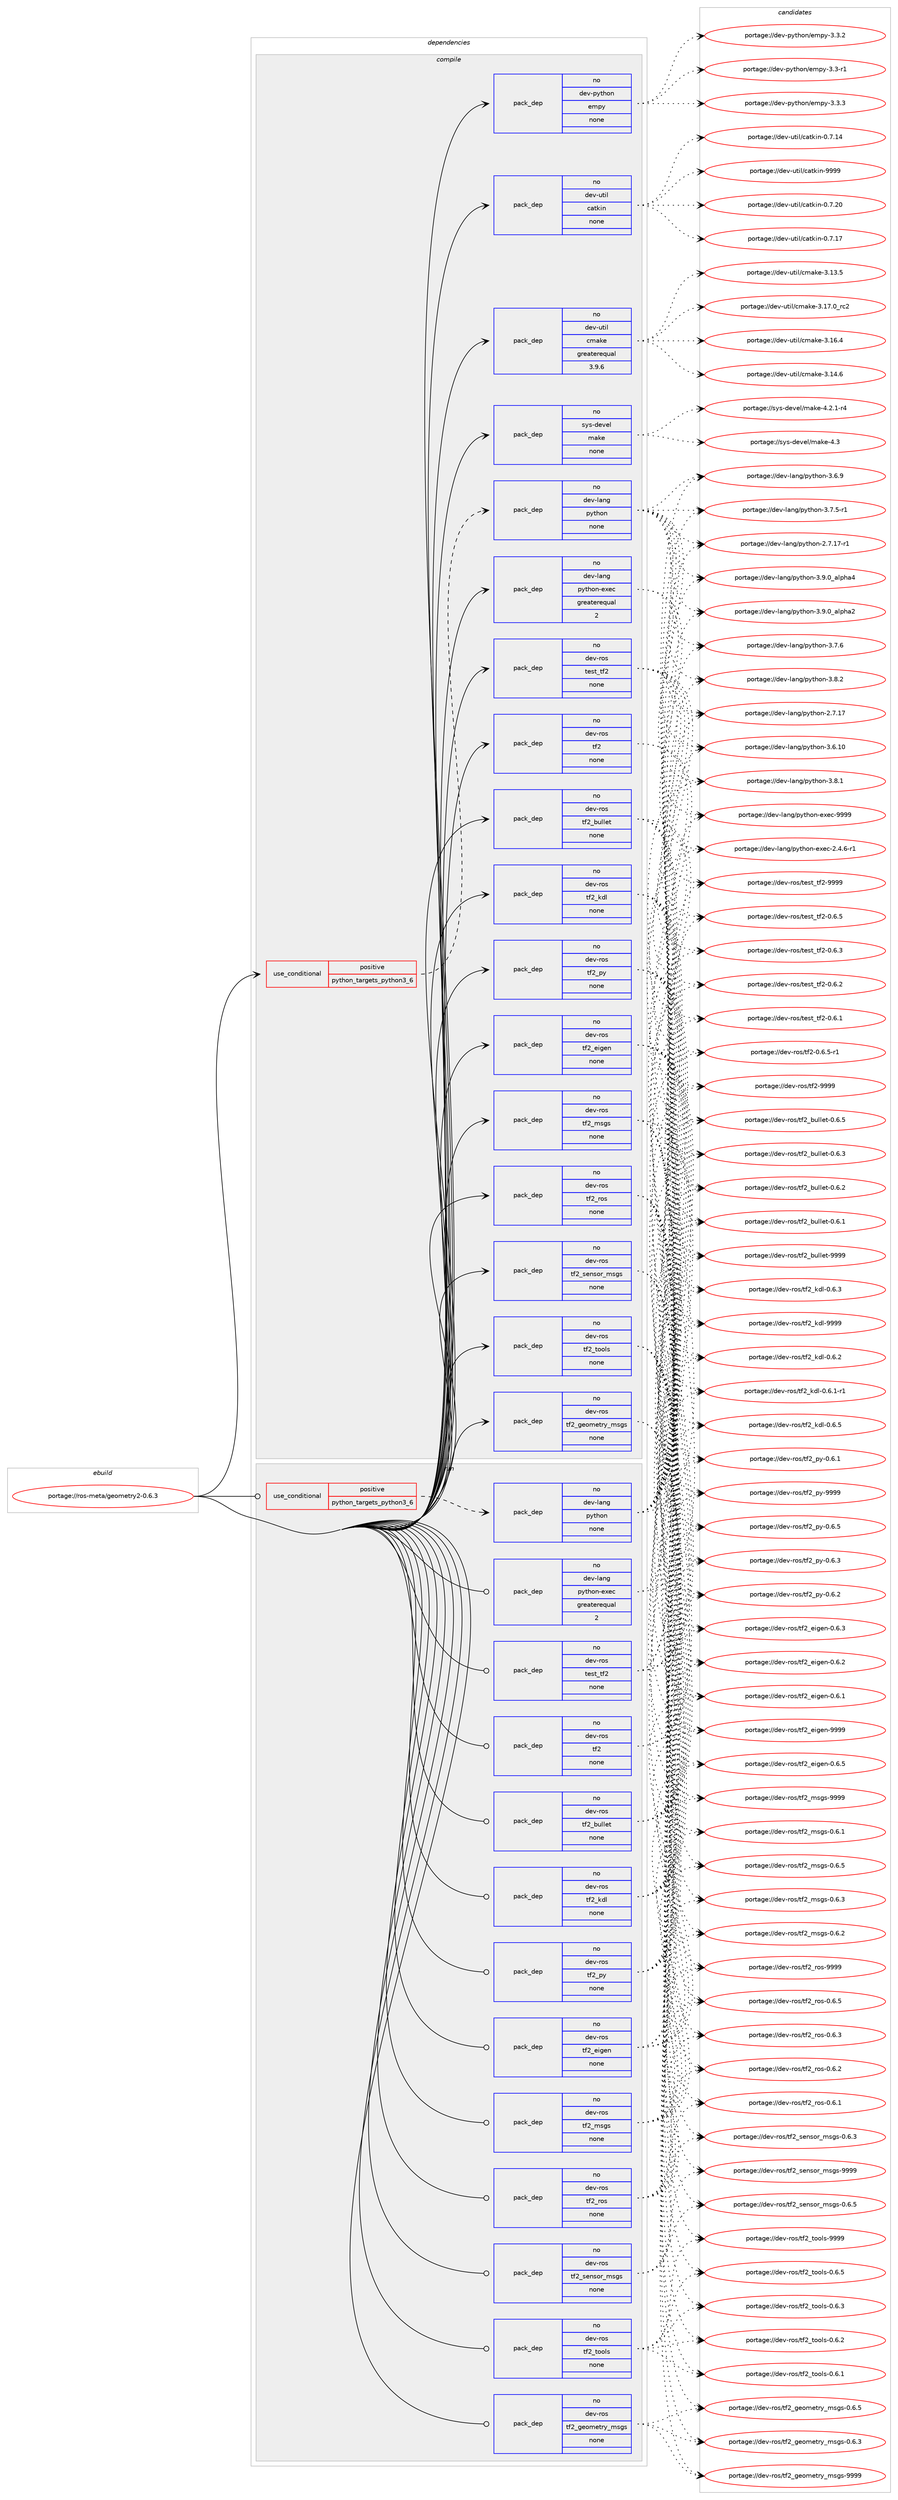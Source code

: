 digraph prolog {

# *************
# Graph options
# *************

newrank=true;
concentrate=true;
compound=true;
graph [rankdir=LR,fontname=Helvetica,fontsize=10,ranksep=1.5];#, ranksep=2.5, nodesep=0.2];
edge  [arrowhead=vee];
node  [fontname=Helvetica,fontsize=10];

# **********
# The ebuild
# **********

subgraph cluster_leftcol {
color=gray;
rank=same;
label=<<i>ebuild</i>>;
id [label="portage://ros-meta/geometry2-0.6.3", color=red, width=4, href="../ros-meta/geometry2-0.6.3.svg"];
}

# ****************
# The dependencies
# ****************

subgraph cluster_midcol {
color=gray;
label=<<i>dependencies</i>>;
subgraph cluster_compile {
fillcolor="#eeeeee";
style=filled;
label=<<i>compile</i>>;
subgraph cond12058 {
dependency61811 [label=<<TABLE BORDER="0" CELLBORDER="1" CELLSPACING="0" CELLPADDING="4"><TR><TD ROWSPAN="3" CELLPADDING="10">use_conditional</TD></TR><TR><TD>positive</TD></TR><TR><TD>python_targets_python3_6</TD></TR></TABLE>>, shape=none, color=red];
subgraph pack48495 {
dependency61812 [label=<<TABLE BORDER="0" CELLBORDER="1" CELLSPACING="0" CELLPADDING="4" WIDTH="220"><TR><TD ROWSPAN="6" CELLPADDING="30">pack_dep</TD></TR><TR><TD WIDTH="110">no</TD></TR><TR><TD>dev-lang</TD></TR><TR><TD>python</TD></TR><TR><TD>none</TD></TR><TR><TD></TD></TR></TABLE>>, shape=none, color=blue];
}
dependency61811:e -> dependency61812:w [weight=20,style="dashed",arrowhead="vee"];
}
id:e -> dependency61811:w [weight=20,style="solid",arrowhead="vee"];
subgraph pack48496 {
dependency61813 [label=<<TABLE BORDER="0" CELLBORDER="1" CELLSPACING="0" CELLPADDING="4" WIDTH="220"><TR><TD ROWSPAN="6" CELLPADDING="30">pack_dep</TD></TR><TR><TD WIDTH="110">no</TD></TR><TR><TD>dev-lang</TD></TR><TR><TD>python-exec</TD></TR><TR><TD>greaterequal</TD></TR><TR><TD>2</TD></TR></TABLE>>, shape=none, color=blue];
}
id:e -> dependency61813:w [weight=20,style="solid",arrowhead="vee"];
subgraph pack48497 {
dependency61814 [label=<<TABLE BORDER="0" CELLBORDER="1" CELLSPACING="0" CELLPADDING="4" WIDTH="220"><TR><TD ROWSPAN="6" CELLPADDING="30">pack_dep</TD></TR><TR><TD WIDTH="110">no</TD></TR><TR><TD>dev-python</TD></TR><TR><TD>empy</TD></TR><TR><TD>none</TD></TR><TR><TD></TD></TR></TABLE>>, shape=none, color=blue];
}
id:e -> dependency61814:w [weight=20,style="solid",arrowhead="vee"];
subgraph pack48498 {
dependency61815 [label=<<TABLE BORDER="0" CELLBORDER="1" CELLSPACING="0" CELLPADDING="4" WIDTH="220"><TR><TD ROWSPAN="6" CELLPADDING="30">pack_dep</TD></TR><TR><TD WIDTH="110">no</TD></TR><TR><TD>dev-ros</TD></TR><TR><TD>test_tf2</TD></TR><TR><TD>none</TD></TR><TR><TD></TD></TR></TABLE>>, shape=none, color=blue];
}
id:e -> dependency61815:w [weight=20,style="solid",arrowhead="vee"];
subgraph pack48499 {
dependency61816 [label=<<TABLE BORDER="0" CELLBORDER="1" CELLSPACING="0" CELLPADDING="4" WIDTH="220"><TR><TD ROWSPAN="6" CELLPADDING="30">pack_dep</TD></TR><TR><TD WIDTH="110">no</TD></TR><TR><TD>dev-ros</TD></TR><TR><TD>tf2</TD></TR><TR><TD>none</TD></TR><TR><TD></TD></TR></TABLE>>, shape=none, color=blue];
}
id:e -> dependency61816:w [weight=20,style="solid",arrowhead="vee"];
subgraph pack48500 {
dependency61817 [label=<<TABLE BORDER="0" CELLBORDER="1" CELLSPACING="0" CELLPADDING="4" WIDTH="220"><TR><TD ROWSPAN="6" CELLPADDING="30">pack_dep</TD></TR><TR><TD WIDTH="110">no</TD></TR><TR><TD>dev-ros</TD></TR><TR><TD>tf2_bullet</TD></TR><TR><TD>none</TD></TR><TR><TD></TD></TR></TABLE>>, shape=none, color=blue];
}
id:e -> dependency61817:w [weight=20,style="solid",arrowhead="vee"];
subgraph pack48501 {
dependency61818 [label=<<TABLE BORDER="0" CELLBORDER="1" CELLSPACING="0" CELLPADDING="4" WIDTH="220"><TR><TD ROWSPAN="6" CELLPADDING="30">pack_dep</TD></TR><TR><TD WIDTH="110">no</TD></TR><TR><TD>dev-ros</TD></TR><TR><TD>tf2_eigen</TD></TR><TR><TD>none</TD></TR><TR><TD></TD></TR></TABLE>>, shape=none, color=blue];
}
id:e -> dependency61818:w [weight=20,style="solid",arrowhead="vee"];
subgraph pack48502 {
dependency61819 [label=<<TABLE BORDER="0" CELLBORDER="1" CELLSPACING="0" CELLPADDING="4" WIDTH="220"><TR><TD ROWSPAN="6" CELLPADDING="30">pack_dep</TD></TR><TR><TD WIDTH="110">no</TD></TR><TR><TD>dev-ros</TD></TR><TR><TD>tf2_geometry_msgs</TD></TR><TR><TD>none</TD></TR><TR><TD></TD></TR></TABLE>>, shape=none, color=blue];
}
id:e -> dependency61819:w [weight=20,style="solid",arrowhead="vee"];
subgraph pack48503 {
dependency61820 [label=<<TABLE BORDER="0" CELLBORDER="1" CELLSPACING="0" CELLPADDING="4" WIDTH="220"><TR><TD ROWSPAN="6" CELLPADDING="30">pack_dep</TD></TR><TR><TD WIDTH="110">no</TD></TR><TR><TD>dev-ros</TD></TR><TR><TD>tf2_kdl</TD></TR><TR><TD>none</TD></TR><TR><TD></TD></TR></TABLE>>, shape=none, color=blue];
}
id:e -> dependency61820:w [weight=20,style="solid",arrowhead="vee"];
subgraph pack48504 {
dependency61821 [label=<<TABLE BORDER="0" CELLBORDER="1" CELLSPACING="0" CELLPADDING="4" WIDTH="220"><TR><TD ROWSPAN="6" CELLPADDING="30">pack_dep</TD></TR><TR><TD WIDTH="110">no</TD></TR><TR><TD>dev-ros</TD></TR><TR><TD>tf2_msgs</TD></TR><TR><TD>none</TD></TR><TR><TD></TD></TR></TABLE>>, shape=none, color=blue];
}
id:e -> dependency61821:w [weight=20,style="solid",arrowhead="vee"];
subgraph pack48505 {
dependency61822 [label=<<TABLE BORDER="0" CELLBORDER="1" CELLSPACING="0" CELLPADDING="4" WIDTH="220"><TR><TD ROWSPAN="6" CELLPADDING="30">pack_dep</TD></TR><TR><TD WIDTH="110">no</TD></TR><TR><TD>dev-ros</TD></TR><TR><TD>tf2_py</TD></TR><TR><TD>none</TD></TR><TR><TD></TD></TR></TABLE>>, shape=none, color=blue];
}
id:e -> dependency61822:w [weight=20,style="solid",arrowhead="vee"];
subgraph pack48506 {
dependency61823 [label=<<TABLE BORDER="0" CELLBORDER="1" CELLSPACING="0" CELLPADDING="4" WIDTH="220"><TR><TD ROWSPAN="6" CELLPADDING="30">pack_dep</TD></TR><TR><TD WIDTH="110">no</TD></TR><TR><TD>dev-ros</TD></TR><TR><TD>tf2_ros</TD></TR><TR><TD>none</TD></TR><TR><TD></TD></TR></TABLE>>, shape=none, color=blue];
}
id:e -> dependency61823:w [weight=20,style="solid",arrowhead="vee"];
subgraph pack48507 {
dependency61824 [label=<<TABLE BORDER="0" CELLBORDER="1" CELLSPACING="0" CELLPADDING="4" WIDTH="220"><TR><TD ROWSPAN="6" CELLPADDING="30">pack_dep</TD></TR><TR><TD WIDTH="110">no</TD></TR><TR><TD>dev-ros</TD></TR><TR><TD>tf2_sensor_msgs</TD></TR><TR><TD>none</TD></TR><TR><TD></TD></TR></TABLE>>, shape=none, color=blue];
}
id:e -> dependency61824:w [weight=20,style="solid",arrowhead="vee"];
subgraph pack48508 {
dependency61825 [label=<<TABLE BORDER="0" CELLBORDER="1" CELLSPACING="0" CELLPADDING="4" WIDTH="220"><TR><TD ROWSPAN="6" CELLPADDING="30">pack_dep</TD></TR><TR><TD WIDTH="110">no</TD></TR><TR><TD>dev-ros</TD></TR><TR><TD>tf2_tools</TD></TR><TR><TD>none</TD></TR><TR><TD></TD></TR></TABLE>>, shape=none, color=blue];
}
id:e -> dependency61825:w [weight=20,style="solid",arrowhead="vee"];
subgraph pack48509 {
dependency61826 [label=<<TABLE BORDER="0" CELLBORDER="1" CELLSPACING="0" CELLPADDING="4" WIDTH="220"><TR><TD ROWSPAN="6" CELLPADDING="30">pack_dep</TD></TR><TR><TD WIDTH="110">no</TD></TR><TR><TD>dev-util</TD></TR><TR><TD>catkin</TD></TR><TR><TD>none</TD></TR><TR><TD></TD></TR></TABLE>>, shape=none, color=blue];
}
id:e -> dependency61826:w [weight=20,style="solid",arrowhead="vee"];
subgraph pack48510 {
dependency61827 [label=<<TABLE BORDER="0" CELLBORDER="1" CELLSPACING="0" CELLPADDING="4" WIDTH="220"><TR><TD ROWSPAN="6" CELLPADDING="30">pack_dep</TD></TR><TR><TD WIDTH="110">no</TD></TR><TR><TD>dev-util</TD></TR><TR><TD>cmake</TD></TR><TR><TD>greaterequal</TD></TR><TR><TD>3.9.6</TD></TR></TABLE>>, shape=none, color=blue];
}
id:e -> dependency61827:w [weight=20,style="solid",arrowhead="vee"];
subgraph pack48511 {
dependency61828 [label=<<TABLE BORDER="0" CELLBORDER="1" CELLSPACING="0" CELLPADDING="4" WIDTH="220"><TR><TD ROWSPAN="6" CELLPADDING="30">pack_dep</TD></TR><TR><TD WIDTH="110">no</TD></TR><TR><TD>sys-devel</TD></TR><TR><TD>make</TD></TR><TR><TD>none</TD></TR><TR><TD></TD></TR></TABLE>>, shape=none, color=blue];
}
id:e -> dependency61828:w [weight=20,style="solid",arrowhead="vee"];
}
subgraph cluster_compileandrun {
fillcolor="#eeeeee";
style=filled;
label=<<i>compile and run</i>>;
}
subgraph cluster_run {
fillcolor="#eeeeee";
style=filled;
label=<<i>run</i>>;
subgraph cond12059 {
dependency61829 [label=<<TABLE BORDER="0" CELLBORDER="1" CELLSPACING="0" CELLPADDING="4"><TR><TD ROWSPAN="3" CELLPADDING="10">use_conditional</TD></TR><TR><TD>positive</TD></TR><TR><TD>python_targets_python3_6</TD></TR></TABLE>>, shape=none, color=red];
subgraph pack48512 {
dependency61830 [label=<<TABLE BORDER="0" CELLBORDER="1" CELLSPACING="0" CELLPADDING="4" WIDTH="220"><TR><TD ROWSPAN="6" CELLPADDING="30">pack_dep</TD></TR><TR><TD WIDTH="110">no</TD></TR><TR><TD>dev-lang</TD></TR><TR><TD>python</TD></TR><TR><TD>none</TD></TR><TR><TD></TD></TR></TABLE>>, shape=none, color=blue];
}
dependency61829:e -> dependency61830:w [weight=20,style="dashed",arrowhead="vee"];
}
id:e -> dependency61829:w [weight=20,style="solid",arrowhead="odot"];
subgraph pack48513 {
dependency61831 [label=<<TABLE BORDER="0" CELLBORDER="1" CELLSPACING="0" CELLPADDING="4" WIDTH="220"><TR><TD ROWSPAN="6" CELLPADDING="30">pack_dep</TD></TR><TR><TD WIDTH="110">no</TD></TR><TR><TD>dev-lang</TD></TR><TR><TD>python-exec</TD></TR><TR><TD>greaterequal</TD></TR><TR><TD>2</TD></TR></TABLE>>, shape=none, color=blue];
}
id:e -> dependency61831:w [weight=20,style="solid",arrowhead="odot"];
subgraph pack48514 {
dependency61832 [label=<<TABLE BORDER="0" CELLBORDER="1" CELLSPACING="0" CELLPADDING="4" WIDTH="220"><TR><TD ROWSPAN="6" CELLPADDING="30">pack_dep</TD></TR><TR><TD WIDTH="110">no</TD></TR><TR><TD>dev-ros</TD></TR><TR><TD>test_tf2</TD></TR><TR><TD>none</TD></TR><TR><TD></TD></TR></TABLE>>, shape=none, color=blue];
}
id:e -> dependency61832:w [weight=20,style="solid",arrowhead="odot"];
subgraph pack48515 {
dependency61833 [label=<<TABLE BORDER="0" CELLBORDER="1" CELLSPACING="0" CELLPADDING="4" WIDTH="220"><TR><TD ROWSPAN="6" CELLPADDING="30">pack_dep</TD></TR><TR><TD WIDTH="110">no</TD></TR><TR><TD>dev-ros</TD></TR><TR><TD>tf2</TD></TR><TR><TD>none</TD></TR><TR><TD></TD></TR></TABLE>>, shape=none, color=blue];
}
id:e -> dependency61833:w [weight=20,style="solid",arrowhead="odot"];
subgraph pack48516 {
dependency61834 [label=<<TABLE BORDER="0" CELLBORDER="1" CELLSPACING="0" CELLPADDING="4" WIDTH="220"><TR><TD ROWSPAN="6" CELLPADDING="30">pack_dep</TD></TR><TR><TD WIDTH="110">no</TD></TR><TR><TD>dev-ros</TD></TR><TR><TD>tf2_bullet</TD></TR><TR><TD>none</TD></TR><TR><TD></TD></TR></TABLE>>, shape=none, color=blue];
}
id:e -> dependency61834:w [weight=20,style="solid",arrowhead="odot"];
subgraph pack48517 {
dependency61835 [label=<<TABLE BORDER="0" CELLBORDER="1" CELLSPACING="0" CELLPADDING="4" WIDTH="220"><TR><TD ROWSPAN="6" CELLPADDING="30">pack_dep</TD></TR><TR><TD WIDTH="110">no</TD></TR><TR><TD>dev-ros</TD></TR><TR><TD>tf2_eigen</TD></TR><TR><TD>none</TD></TR><TR><TD></TD></TR></TABLE>>, shape=none, color=blue];
}
id:e -> dependency61835:w [weight=20,style="solid",arrowhead="odot"];
subgraph pack48518 {
dependency61836 [label=<<TABLE BORDER="0" CELLBORDER="1" CELLSPACING="0" CELLPADDING="4" WIDTH="220"><TR><TD ROWSPAN="6" CELLPADDING="30">pack_dep</TD></TR><TR><TD WIDTH="110">no</TD></TR><TR><TD>dev-ros</TD></TR><TR><TD>tf2_geometry_msgs</TD></TR><TR><TD>none</TD></TR><TR><TD></TD></TR></TABLE>>, shape=none, color=blue];
}
id:e -> dependency61836:w [weight=20,style="solid",arrowhead="odot"];
subgraph pack48519 {
dependency61837 [label=<<TABLE BORDER="0" CELLBORDER="1" CELLSPACING="0" CELLPADDING="4" WIDTH="220"><TR><TD ROWSPAN="6" CELLPADDING="30">pack_dep</TD></TR><TR><TD WIDTH="110">no</TD></TR><TR><TD>dev-ros</TD></TR><TR><TD>tf2_kdl</TD></TR><TR><TD>none</TD></TR><TR><TD></TD></TR></TABLE>>, shape=none, color=blue];
}
id:e -> dependency61837:w [weight=20,style="solid",arrowhead="odot"];
subgraph pack48520 {
dependency61838 [label=<<TABLE BORDER="0" CELLBORDER="1" CELLSPACING="0" CELLPADDING="4" WIDTH="220"><TR><TD ROWSPAN="6" CELLPADDING="30">pack_dep</TD></TR><TR><TD WIDTH="110">no</TD></TR><TR><TD>dev-ros</TD></TR><TR><TD>tf2_msgs</TD></TR><TR><TD>none</TD></TR><TR><TD></TD></TR></TABLE>>, shape=none, color=blue];
}
id:e -> dependency61838:w [weight=20,style="solid",arrowhead="odot"];
subgraph pack48521 {
dependency61839 [label=<<TABLE BORDER="0" CELLBORDER="1" CELLSPACING="0" CELLPADDING="4" WIDTH="220"><TR><TD ROWSPAN="6" CELLPADDING="30">pack_dep</TD></TR><TR><TD WIDTH="110">no</TD></TR><TR><TD>dev-ros</TD></TR><TR><TD>tf2_py</TD></TR><TR><TD>none</TD></TR><TR><TD></TD></TR></TABLE>>, shape=none, color=blue];
}
id:e -> dependency61839:w [weight=20,style="solid",arrowhead="odot"];
subgraph pack48522 {
dependency61840 [label=<<TABLE BORDER="0" CELLBORDER="1" CELLSPACING="0" CELLPADDING="4" WIDTH="220"><TR><TD ROWSPAN="6" CELLPADDING="30">pack_dep</TD></TR><TR><TD WIDTH="110">no</TD></TR><TR><TD>dev-ros</TD></TR><TR><TD>tf2_ros</TD></TR><TR><TD>none</TD></TR><TR><TD></TD></TR></TABLE>>, shape=none, color=blue];
}
id:e -> dependency61840:w [weight=20,style="solid",arrowhead="odot"];
subgraph pack48523 {
dependency61841 [label=<<TABLE BORDER="0" CELLBORDER="1" CELLSPACING="0" CELLPADDING="4" WIDTH="220"><TR><TD ROWSPAN="6" CELLPADDING="30">pack_dep</TD></TR><TR><TD WIDTH="110">no</TD></TR><TR><TD>dev-ros</TD></TR><TR><TD>tf2_sensor_msgs</TD></TR><TR><TD>none</TD></TR><TR><TD></TD></TR></TABLE>>, shape=none, color=blue];
}
id:e -> dependency61841:w [weight=20,style="solid",arrowhead="odot"];
subgraph pack48524 {
dependency61842 [label=<<TABLE BORDER="0" CELLBORDER="1" CELLSPACING="0" CELLPADDING="4" WIDTH="220"><TR><TD ROWSPAN="6" CELLPADDING="30">pack_dep</TD></TR><TR><TD WIDTH="110">no</TD></TR><TR><TD>dev-ros</TD></TR><TR><TD>tf2_tools</TD></TR><TR><TD>none</TD></TR><TR><TD></TD></TR></TABLE>>, shape=none, color=blue];
}
id:e -> dependency61842:w [weight=20,style="solid",arrowhead="odot"];
}
}

# **************
# The candidates
# **************

subgraph cluster_choices {
rank=same;
color=gray;
label=<<i>candidates</i>>;

subgraph choice48495 {
color=black;
nodesep=1;
choice10010111845108971101034711212111610411111045514657464895971081121049752 [label="portage://dev-lang/python-3.9.0_alpha4", color=red, width=4,href="../dev-lang/python-3.9.0_alpha4.svg"];
choice10010111845108971101034711212111610411111045514657464895971081121049750 [label="portage://dev-lang/python-3.9.0_alpha2", color=red, width=4,href="../dev-lang/python-3.9.0_alpha2.svg"];
choice100101118451089711010347112121116104111110455146564650 [label="portage://dev-lang/python-3.8.2", color=red, width=4,href="../dev-lang/python-3.8.2.svg"];
choice100101118451089711010347112121116104111110455146564649 [label="portage://dev-lang/python-3.8.1", color=red, width=4,href="../dev-lang/python-3.8.1.svg"];
choice100101118451089711010347112121116104111110455146554654 [label="portage://dev-lang/python-3.7.6", color=red, width=4,href="../dev-lang/python-3.7.6.svg"];
choice1001011184510897110103471121211161041111104551465546534511449 [label="portage://dev-lang/python-3.7.5-r1", color=red, width=4,href="../dev-lang/python-3.7.5-r1.svg"];
choice100101118451089711010347112121116104111110455146544657 [label="portage://dev-lang/python-3.6.9", color=red, width=4,href="../dev-lang/python-3.6.9.svg"];
choice10010111845108971101034711212111610411111045514654464948 [label="portage://dev-lang/python-3.6.10", color=red, width=4,href="../dev-lang/python-3.6.10.svg"];
choice100101118451089711010347112121116104111110455046554649554511449 [label="portage://dev-lang/python-2.7.17-r1", color=red, width=4,href="../dev-lang/python-2.7.17-r1.svg"];
choice10010111845108971101034711212111610411111045504655464955 [label="portage://dev-lang/python-2.7.17", color=red, width=4,href="../dev-lang/python-2.7.17.svg"];
dependency61812:e -> choice10010111845108971101034711212111610411111045514657464895971081121049752:w [style=dotted,weight="100"];
dependency61812:e -> choice10010111845108971101034711212111610411111045514657464895971081121049750:w [style=dotted,weight="100"];
dependency61812:e -> choice100101118451089711010347112121116104111110455146564650:w [style=dotted,weight="100"];
dependency61812:e -> choice100101118451089711010347112121116104111110455146564649:w [style=dotted,weight="100"];
dependency61812:e -> choice100101118451089711010347112121116104111110455146554654:w [style=dotted,weight="100"];
dependency61812:e -> choice1001011184510897110103471121211161041111104551465546534511449:w [style=dotted,weight="100"];
dependency61812:e -> choice100101118451089711010347112121116104111110455146544657:w [style=dotted,weight="100"];
dependency61812:e -> choice10010111845108971101034711212111610411111045514654464948:w [style=dotted,weight="100"];
dependency61812:e -> choice100101118451089711010347112121116104111110455046554649554511449:w [style=dotted,weight="100"];
dependency61812:e -> choice10010111845108971101034711212111610411111045504655464955:w [style=dotted,weight="100"];
}
subgraph choice48496 {
color=black;
nodesep=1;
choice10010111845108971101034711212111610411111045101120101994557575757 [label="portage://dev-lang/python-exec-9999", color=red, width=4,href="../dev-lang/python-exec-9999.svg"];
choice10010111845108971101034711212111610411111045101120101994550465246544511449 [label="portage://dev-lang/python-exec-2.4.6-r1", color=red, width=4,href="../dev-lang/python-exec-2.4.6-r1.svg"];
dependency61813:e -> choice10010111845108971101034711212111610411111045101120101994557575757:w [style=dotted,weight="100"];
dependency61813:e -> choice10010111845108971101034711212111610411111045101120101994550465246544511449:w [style=dotted,weight="100"];
}
subgraph choice48497 {
color=black;
nodesep=1;
choice1001011184511212111610411111047101109112121455146514651 [label="portage://dev-python/empy-3.3.3", color=red, width=4,href="../dev-python/empy-3.3.3.svg"];
choice1001011184511212111610411111047101109112121455146514650 [label="portage://dev-python/empy-3.3.2", color=red, width=4,href="../dev-python/empy-3.3.2.svg"];
choice1001011184511212111610411111047101109112121455146514511449 [label="portage://dev-python/empy-3.3-r1", color=red, width=4,href="../dev-python/empy-3.3-r1.svg"];
dependency61814:e -> choice1001011184511212111610411111047101109112121455146514651:w [style=dotted,weight="100"];
dependency61814:e -> choice1001011184511212111610411111047101109112121455146514650:w [style=dotted,weight="100"];
dependency61814:e -> choice1001011184511212111610411111047101109112121455146514511449:w [style=dotted,weight="100"];
}
subgraph choice48498 {
color=black;
nodesep=1;
choice100101118451141111154711610111511695116102504557575757 [label="portage://dev-ros/test_tf2-9999", color=red, width=4,href="../dev-ros/test_tf2-9999.svg"];
choice10010111845114111115471161011151169511610250454846544653 [label="portage://dev-ros/test_tf2-0.6.5", color=red, width=4,href="../dev-ros/test_tf2-0.6.5.svg"];
choice10010111845114111115471161011151169511610250454846544651 [label="portage://dev-ros/test_tf2-0.6.3", color=red, width=4,href="../dev-ros/test_tf2-0.6.3.svg"];
choice10010111845114111115471161011151169511610250454846544650 [label="portage://dev-ros/test_tf2-0.6.2", color=red, width=4,href="../dev-ros/test_tf2-0.6.2.svg"];
choice10010111845114111115471161011151169511610250454846544649 [label="portage://dev-ros/test_tf2-0.6.1", color=red, width=4,href="../dev-ros/test_tf2-0.6.1.svg"];
dependency61815:e -> choice100101118451141111154711610111511695116102504557575757:w [style=dotted,weight="100"];
dependency61815:e -> choice10010111845114111115471161011151169511610250454846544653:w [style=dotted,weight="100"];
dependency61815:e -> choice10010111845114111115471161011151169511610250454846544651:w [style=dotted,weight="100"];
dependency61815:e -> choice10010111845114111115471161011151169511610250454846544650:w [style=dotted,weight="100"];
dependency61815:e -> choice10010111845114111115471161011151169511610250454846544649:w [style=dotted,weight="100"];
}
subgraph choice48499 {
color=black;
nodesep=1;
choice1001011184511411111547116102504557575757 [label="portage://dev-ros/tf2-9999", color=red, width=4,href="../dev-ros/tf2-9999.svg"];
choice1001011184511411111547116102504548465446534511449 [label="portage://dev-ros/tf2-0.6.5-r1", color=red, width=4,href="../dev-ros/tf2-0.6.5-r1.svg"];
dependency61816:e -> choice1001011184511411111547116102504557575757:w [style=dotted,weight="100"];
dependency61816:e -> choice1001011184511411111547116102504548465446534511449:w [style=dotted,weight="100"];
}
subgraph choice48500 {
color=black;
nodesep=1;
choice10010111845114111115471161025095981171081081011164557575757 [label="portage://dev-ros/tf2_bullet-9999", color=red, width=4,href="../dev-ros/tf2_bullet-9999.svg"];
choice1001011184511411111547116102509598117108108101116454846544653 [label="portage://dev-ros/tf2_bullet-0.6.5", color=red, width=4,href="../dev-ros/tf2_bullet-0.6.5.svg"];
choice1001011184511411111547116102509598117108108101116454846544651 [label="portage://dev-ros/tf2_bullet-0.6.3", color=red, width=4,href="../dev-ros/tf2_bullet-0.6.3.svg"];
choice1001011184511411111547116102509598117108108101116454846544650 [label="portage://dev-ros/tf2_bullet-0.6.2", color=red, width=4,href="../dev-ros/tf2_bullet-0.6.2.svg"];
choice1001011184511411111547116102509598117108108101116454846544649 [label="portage://dev-ros/tf2_bullet-0.6.1", color=red, width=4,href="../dev-ros/tf2_bullet-0.6.1.svg"];
dependency61817:e -> choice10010111845114111115471161025095981171081081011164557575757:w [style=dotted,weight="100"];
dependency61817:e -> choice1001011184511411111547116102509598117108108101116454846544653:w [style=dotted,weight="100"];
dependency61817:e -> choice1001011184511411111547116102509598117108108101116454846544651:w [style=dotted,weight="100"];
dependency61817:e -> choice1001011184511411111547116102509598117108108101116454846544650:w [style=dotted,weight="100"];
dependency61817:e -> choice1001011184511411111547116102509598117108108101116454846544649:w [style=dotted,weight="100"];
}
subgraph choice48501 {
color=black;
nodesep=1;
choice100101118451141111154711610250951011051031011104557575757 [label="portage://dev-ros/tf2_eigen-9999", color=red, width=4,href="../dev-ros/tf2_eigen-9999.svg"];
choice10010111845114111115471161025095101105103101110454846544653 [label="portage://dev-ros/tf2_eigen-0.6.5", color=red, width=4,href="../dev-ros/tf2_eigen-0.6.5.svg"];
choice10010111845114111115471161025095101105103101110454846544651 [label="portage://dev-ros/tf2_eigen-0.6.3", color=red, width=4,href="../dev-ros/tf2_eigen-0.6.3.svg"];
choice10010111845114111115471161025095101105103101110454846544650 [label="portage://dev-ros/tf2_eigen-0.6.2", color=red, width=4,href="../dev-ros/tf2_eigen-0.6.2.svg"];
choice10010111845114111115471161025095101105103101110454846544649 [label="portage://dev-ros/tf2_eigen-0.6.1", color=red, width=4,href="../dev-ros/tf2_eigen-0.6.1.svg"];
dependency61818:e -> choice100101118451141111154711610250951011051031011104557575757:w [style=dotted,weight="100"];
dependency61818:e -> choice10010111845114111115471161025095101105103101110454846544653:w [style=dotted,weight="100"];
dependency61818:e -> choice10010111845114111115471161025095101105103101110454846544651:w [style=dotted,weight="100"];
dependency61818:e -> choice10010111845114111115471161025095101105103101110454846544650:w [style=dotted,weight="100"];
dependency61818:e -> choice10010111845114111115471161025095101105103101110454846544649:w [style=dotted,weight="100"];
}
subgraph choice48502 {
color=black;
nodesep=1;
choice10010111845114111115471161025095103101111109101116114121951091151031154557575757 [label="portage://dev-ros/tf2_geometry_msgs-9999", color=red, width=4,href="../dev-ros/tf2_geometry_msgs-9999.svg"];
choice1001011184511411111547116102509510310111110910111611412195109115103115454846544653 [label="portage://dev-ros/tf2_geometry_msgs-0.6.5", color=red, width=4,href="../dev-ros/tf2_geometry_msgs-0.6.5.svg"];
choice1001011184511411111547116102509510310111110910111611412195109115103115454846544651 [label="portage://dev-ros/tf2_geometry_msgs-0.6.3", color=red, width=4,href="../dev-ros/tf2_geometry_msgs-0.6.3.svg"];
dependency61819:e -> choice10010111845114111115471161025095103101111109101116114121951091151031154557575757:w [style=dotted,weight="100"];
dependency61819:e -> choice1001011184511411111547116102509510310111110910111611412195109115103115454846544653:w [style=dotted,weight="100"];
dependency61819:e -> choice1001011184511411111547116102509510310111110910111611412195109115103115454846544651:w [style=dotted,weight="100"];
}
subgraph choice48503 {
color=black;
nodesep=1;
choice100101118451141111154711610250951071001084557575757 [label="portage://dev-ros/tf2_kdl-9999", color=red, width=4,href="../dev-ros/tf2_kdl-9999.svg"];
choice10010111845114111115471161025095107100108454846544653 [label="portage://dev-ros/tf2_kdl-0.6.5", color=red, width=4,href="../dev-ros/tf2_kdl-0.6.5.svg"];
choice10010111845114111115471161025095107100108454846544651 [label="portage://dev-ros/tf2_kdl-0.6.3", color=red, width=4,href="../dev-ros/tf2_kdl-0.6.3.svg"];
choice10010111845114111115471161025095107100108454846544650 [label="portage://dev-ros/tf2_kdl-0.6.2", color=red, width=4,href="../dev-ros/tf2_kdl-0.6.2.svg"];
choice100101118451141111154711610250951071001084548465446494511449 [label="portage://dev-ros/tf2_kdl-0.6.1-r1", color=red, width=4,href="../dev-ros/tf2_kdl-0.6.1-r1.svg"];
dependency61820:e -> choice100101118451141111154711610250951071001084557575757:w [style=dotted,weight="100"];
dependency61820:e -> choice10010111845114111115471161025095107100108454846544653:w [style=dotted,weight="100"];
dependency61820:e -> choice10010111845114111115471161025095107100108454846544651:w [style=dotted,weight="100"];
dependency61820:e -> choice10010111845114111115471161025095107100108454846544650:w [style=dotted,weight="100"];
dependency61820:e -> choice100101118451141111154711610250951071001084548465446494511449:w [style=dotted,weight="100"];
}
subgraph choice48504 {
color=black;
nodesep=1;
choice100101118451141111154711610250951091151031154557575757 [label="portage://dev-ros/tf2_msgs-9999", color=red, width=4,href="../dev-ros/tf2_msgs-9999.svg"];
choice10010111845114111115471161025095109115103115454846544653 [label="portage://dev-ros/tf2_msgs-0.6.5", color=red, width=4,href="../dev-ros/tf2_msgs-0.6.5.svg"];
choice10010111845114111115471161025095109115103115454846544651 [label="portage://dev-ros/tf2_msgs-0.6.3", color=red, width=4,href="../dev-ros/tf2_msgs-0.6.3.svg"];
choice10010111845114111115471161025095109115103115454846544650 [label="portage://dev-ros/tf2_msgs-0.6.2", color=red, width=4,href="../dev-ros/tf2_msgs-0.6.2.svg"];
choice10010111845114111115471161025095109115103115454846544649 [label="portage://dev-ros/tf2_msgs-0.6.1", color=red, width=4,href="../dev-ros/tf2_msgs-0.6.1.svg"];
dependency61821:e -> choice100101118451141111154711610250951091151031154557575757:w [style=dotted,weight="100"];
dependency61821:e -> choice10010111845114111115471161025095109115103115454846544653:w [style=dotted,weight="100"];
dependency61821:e -> choice10010111845114111115471161025095109115103115454846544651:w [style=dotted,weight="100"];
dependency61821:e -> choice10010111845114111115471161025095109115103115454846544650:w [style=dotted,weight="100"];
dependency61821:e -> choice10010111845114111115471161025095109115103115454846544649:w [style=dotted,weight="100"];
}
subgraph choice48505 {
color=black;
nodesep=1;
choice100101118451141111154711610250951121214557575757 [label="portage://dev-ros/tf2_py-9999", color=red, width=4,href="../dev-ros/tf2_py-9999.svg"];
choice10010111845114111115471161025095112121454846544653 [label="portage://dev-ros/tf2_py-0.6.5", color=red, width=4,href="../dev-ros/tf2_py-0.6.5.svg"];
choice10010111845114111115471161025095112121454846544651 [label="portage://dev-ros/tf2_py-0.6.3", color=red, width=4,href="../dev-ros/tf2_py-0.6.3.svg"];
choice10010111845114111115471161025095112121454846544650 [label="portage://dev-ros/tf2_py-0.6.2", color=red, width=4,href="../dev-ros/tf2_py-0.6.2.svg"];
choice10010111845114111115471161025095112121454846544649 [label="portage://dev-ros/tf2_py-0.6.1", color=red, width=4,href="../dev-ros/tf2_py-0.6.1.svg"];
dependency61822:e -> choice100101118451141111154711610250951121214557575757:w [style=dotted,weight="100"];
dependency61822:e -> choice10010111845114111115471161025095112121454846544653:w [style=dotted,weight="100"];
dependency61822:e -> choice10010111845114111115471161025095112121454846544651:w [style=dotted,weight="100"];
dependency61822:e -> choice10010111845114111115471161025095112121454846544650:w [style=dotted,weight="100"];
dependency61822:e -> choice10010111845114111115471161025095112121454846544649:w [style=dotted,weight="100"];
}
subgraph choice48506 {
color=black;
nodesep=1;
choice100101118451141111154711610250951141111154557575757 [label="portage://dev-ros/tf2_ros-9999", color=red, width=4,href="../dev-ros/tf2_ros-9999.svg"];
choice10010111845114111115471161025095114111115454846544653 [label="portage://dev-ros/tf2_ros-0.6.5", color=red, width=4,href="../dev-ros/tf2_ros-0.6.5.svg"];
choice10010111845114111115471161025095114111115454846544651 [label="portage://dev-ros/tf2_ros-0.6.3", color=red, width=4,href="../dev-ros/tf2_ros-0.6.3.svg"];
choice10010111845114111115471161025095114111115454846544650 [label="portage://dev-ros/tf2_ros-0.6.2", color=red, width=4,href="../dev-ros/tf2_ros-0.6.2.svg"];
choice10010111845114111115471161025095114111115454846544649 [label="portage://dev-ros/tf2_ros-0.6.1", color=red, width=4,href="../dev-ros/tf2_ros-0.6.1.svg"];
dependency61823:e -> choice100101118451141111154711610250951141111154557575757:w [style=dotted,weight="100"];
dependency61823:e -> choice10010111845114111115471161025095114111115454846544653:w [style=dotted,weight="100"];
dependency61823:e -> choice10010111845114111115471161025095114111115454846544651:w [style=dotted,weight="100"];
dependency61823:e -> choice10010111845114111115471161025095114111115454846544650:w [style=dotted,weight="100"];
dependency61823:e -> choice10010111845114111115471161025095114111115454846544649:w [style=dotted,weight="100"];
}
subgraph choice48507 {
color=black;
nodesep=1;
choice10010111845114111115471161025095115101110115111114951091151031154557575757 [label="portage://dev-ros/tf2_sensor_msgs-9999", color=red, width=4,href="../dev-ros/tf2_sensor_msgs-9999.svg"];
choice1001011184511411111547116102509511510111011511111495109115103115454846544653 [label="portage://dev-ros/tf2_sensor_msgs-0.6.5", color=red, width=4,href="../dev-ros/tf2_sensor_msgs-0.6.5.svg"];
choice1001011184511411111547116102509511510111011511111495109115103115454846544651 [label="portage://dev-ros/tf2_sensor_msgs-0.6.3", color=red, width=4,href="../dev-ros/tf2_sensor_msgs-0.6.3.svg"];
dependency61824:e -> choice10010111845114111115471161025095115101110115111114951091151031154557575757:w [style=dotted,weight="100"];
dependency61824:e -> choice1001011184511411111547116102509511510111011511111495109115103115454846544653:w [style=dotted,weight="100"];
dependency61824:e -> choice1001011184511411111547116102509511510111011511111495109115103115454846544651:w [style=dotted,weight="100"];
}
subgraph choice48508 {
color=black;
nodesep=1;
choice100101118451141111154711610250951161111111081154557575757 [label="portage://dev-ros/tf2_tools-9999", color=red, width=4,href="../dev-ros/tf2_tools-9999.svg"];
choice10010111845114111115471161025095116111111108115454846544653 [label="portage://dev-ros/tf2_tools-0.6.5", color=red, width=4,href="../dev-ros/tf2_tools-0.6.5.svg"];
choice10010111845114111115471161025095116111111108115454846544651 [label="portage://dev-ros/tf2_tools-0.6.3", color=red, width=4,href="../dev-ros/tf2_tools-0.6.3.svg"];
choice10010111845114111115471161025095116111111108115454846544650 [label="portage://dev-ros/tf2_tools-0.6.2", color=red, width=4,href="../dev-ros/tf2_tools-0.6.2.svg"];
choice10010111845114111115471161025095116111111108115454846544649 [label="portage://dev-ros/tf2_tools-0.6.1", color=red, width=4,href="../dev-ros/tf2_tools-0.6.1.svg"];
dependency61825:e -> choice100101118451141111154711610250951161111111081154557575757:w [style=dotted,weight="100"];
dependency61825:e -> choice10010111845114111115471161025095116111111108115454846544653:w [style=dotted,weight="100"];
dependency61825:e -> choice10010111845114111115471161025095116111111108115454846544651:w [style=dotted,weight="100"];
dependency61825:e -> choice10010111845114111115471161025095116111111108115454846544650:w [style=dotted,weight="100"];
dependency61825:e -> choice10010111845114111115471161025095116111111108115454846544649:w [style=dotted,weight="100"];
}
subgraph choice48509 {
color=black;
nodesep=1;
choice100101118451171161051084799971161071051104557575757 [label="portage://dev-util/catkin-9999", color=red, width=4,href="../dev-util/catkin-9999.svg"];
choice1001011184511711610510847999711610710511045484655465048 [label="portage://dev-util/catkin-0.7.20", color=red, width=4,href="../dev-util/catkin-0.7.20.svg"];
choice1001011184511711610510847999711610710511045484655464955 [label="portage://dev-util/catkin-0.7.17", color=red, width=4,href="../dev-util/catkin-0.7.17.svg"];
choice1001011184511711610510847999711610710511045484655464952 [label="portage://dev-util/catkin-0.7.14", color=red, width=4,href="../dev-util/catkin-0.7.14.svg"];
dependency61826:e -> choice100101118451171161051084799971161071051104557575757:w [style=dotted,weight="100"];
dependency61826:e -> choice1001011184511711610510847999711610710511045484655465048:w [style=dotted,weight="100"];
dependency61826:e -> choice1001011184511711610510847999711610710511045484655464955:w [style=dotted,weight="100"];
dependency61826:e -> choice1001011184511711610510847999711610710511045484655464952:w [style=dotted,weight="100"];
}
subgraph choice48510 {
color=black;
nodesep=1;
choice1001011184511711610510847991099710710145514649554648951149950 [label="portage://dev-util/cmake-3.17.0_rc2", color=red, width=4,href="../dev-util/cmake-3.17.0_rc2.svg"];
choice1001011184511711610510847991099710710145514649544652 [label="portage://dev-util/cmake-3.16.4", color=red, width=4,href="../dev-util/cmake-3.16.4.svg"];
choice1001011184511711610510847991099710710145514649524654 [label="portage://dev-util/cmake-3.14.6", color=red, width=4,href="../dev-util/cmake-3.14.6.svg"];
choice1001011184511711610510847991099710710145514649514653 [label="portage://dev-util/cmake-3.13.5", color=red, width=4,href="../dev-util/cmake-3.13.5.svg"];
dependency61827:e -> choice1001011184511711610510847991099710710145514649554648951149950:w [style=dotted,weight="100"];
dependency61827:e -> choice1001011184511711610510847991099710710145514649544652:w [style=dotted,weight="100"];
dependency61827:e -> choice1001011184511711610510847991099710710145514649524654:w [style=dotted,weight="100"];
dependency61827:e -> choice1001011184511711610510847991099710710145514649514653:w [style=dotted,weight="100"];
}
subgraph choice48511 {
color=black;
nodesep=1;
choice11512111545100101118101108471099710710145524651 [label="portage://sys-devel/make-4.3", color=red, width=4,href="../sys-devel/make-4.3.svg"];
choice1151211154510010111810110847109971071014552465046494511452 [label="portage://sys-devel/make-4.2.1-r4", color=red, width=4,href="../sys-devel/make-4.2.1-r4.svg"];
dependency61828:e -> choice11512111545100101118101108471099710710145524651:w [style=dotted,weight="100"];
dependency61828:e -> choice1151211154510010111810110847109971071014552465046494511452:w [style=dotted,weight="100"];
}
subgraph choice48512 {
color=black;
nodesep=1;
choice10010111845108971101034711212111610411111045514657464895971081121049752 [label="portage://dev-lang/python-3.9.0_alpha4", color=red, width=4,href="../dev-lang/python-3.9.0_alpha4.svg"];
choice10010111845108971101034711212111610411111045514657464895971081121049750 [label="portage://dev-lang/python-3.9.0_alpha2", color=red, width=4,href="../dev-lang/python-3.9.0_alpha2.svg"];
choice100101118451089711010347112121116104111110455146564650 [label="portage://dev-lang/python-3.8.2", color=red, width=4,href="../dev-lang/python-3.8.2.svg"];
choice100101118451089711010347112121116104111110455146564649 [label="portage://dev-lang/python-3.8.1", color=red, width=4,href="../dev-lang/python-3.8.1.svg"];
choice100101118451089711010347112121116104111110455146554654 [label="portage://dev-lang/python-3.7.6", color=red, width=4,href="../dev-lang/python-3.7.6.svg"];
choice1001011184510897110103471121211161041111104551465546534511449 [label="portage://dev-lang/python-3.7.5-r1", color=red, width=4,href="../dev-lang/python-3.7.5-r1.svg"];
choice100101118451089711010347112121116104111110455146544657 [label="portage://dev-lang/python-3.6.9", color=red, width=4,href="../dev-lang/python-3.6.9.svg"];
choice10010111845108971101034711212111610411111045514654464948 [label="portage://dev-lang/python-3.6.10", color=red, width=4,href="../dev-lang/python-3.6.10.svg"];
choice100101118451089711010347112121116104111110455046554649554511449 [label="portage://dev-lang/python-2.7.17-r1", color=red, width=4,href="../dev-lang/python-2.7.17-r1.svg"];
choice10010111845108971101034711212111610411111045504655464955 [label="portage://dev-lang/python-2.7.17", color=red, width=4,href="../dev-lang/python-2.7.17.svg"];
dependency61830:e -> choice10010111845108971101034711212111610411111045514657464895971081121049752:w [style=dotted,weight="100"];
dependency61830:e -> choice10010111845108971101034711212111610411111045514657464895971081121049750:w [style=dotted,weight="100"];
dependency61830:e -> choice100101118451089711010347112121116104111110455146564650:w [style=dotted,weight="100"];
dependency61830:e -> choice100101118451089711010347112121116104111110455146564649:w [style=dotted,weight="100"];
dependency61830:e -> choice100101118451089711010347112121116104111110455146554654:w [style=dotted,weight="100"];
dependency61830:e -> choice1001011184510897110103471121211161041111104551465546534511449:w [style=dotted,weight="100"];
dependency61830:e -> choice100101118451089711010347112121116104111110455146544657:w [style=dotted,weight="100"];
dependency61830:e -> choice10010111845108971101034711212111610411111045514654464948:w [style=dotted,weight="100"];
dependency61830:e -> choice100101118451089711010347112121116104111110455046554649554511449:w [style=dotted,weight="100"];
dependency61830:e -> choice10010111845108971101034711212111610411111045504655464955:w [style=dotted,weight="100"];
}
subgraph choice48513 {
color=black;
nodesep=1;
choice10010111845108971101034711212111610411111045101120101994557575757 [label="portage://dev-lang/python-exec-9999", color=red, width=4,href="../dev-lang/python-exec-9999.svg"];
choice10010111845108971101034711212111610411111045101120101994550465246544511449 [label="portage://dev-lang/python-exec-2.4.6-r1", color=red, width=4,href="../dev-lang/python-exec-2.4.6-r1.svg"];
dependency61831:e -> choice10010111845108971101034711212111610411111045101120101994557575757:w [style=dotted,weight="100"];
dependency61831:e -> choice10010111845108971101034711212111610411111045101120101994550465246544511449:w [style=dotted,weight="100"];
}
subgraph choice48514 {
color=black;
nodesep=1;
choice100101118451141111154711610111511695116102504557575757 [label="portage://dev-ros/test_tf2-9999", color=red, width=4,href="../dev-ros/test_tf2-9999.svg"];
choice10010111845114111115471161011151169511610250454846544653 [label="portage://dev-ros/test_tf2-0.6.5", color=red, width=4,href="../dev-ros/test_tf2-0.6.5.svg"];
choice10010111845114111115471161011151169511610250454846544651 [label="portage://dev-ros/test_tf2-0.6.3", color=red, width=4,href="../dev-ros/test_tf2-0.6.3.svg"];
choice10010111845114111115471161011151169511610250454846544650 [label="portage://dev-ros/test_tf2-0.6.2", color=red, width=4,href="../dev-ros/test_tf2-0.6.2.svg"];
choice10010111845114111115471161011151169511610250454846544649 [label="portage://dev-ros/test_tf2-0.6.1", color=red, width=4,href="../dev-ros/test_tf2-0.6.1.svg"];
dependency61832:e -> choice100101118451141111154711610111511695116102504557575757:w [style=dotted,weight="100"];
dependency61832:e -> choice10010111845114111115471161011151169511610250454846544653:w [style=dotted,weight="100"];
dependency61832:e -> choice10010111845114111115471161011151169511610250454846544651:w [style=dotted,weight="100"];
dependency61832:e -> choice10010111845114111115471161011151169511610250454846544650:w [style=dotted,weight="100"];
dependency61832:e -> choice10010111845114111115471161011151169511610250454846544649:w [style=dotted,weight="100"];
}
subgraph choice48515 {
color=black;
nodesep=1;
choice1001011184511411111547116102504557575757 [label="portage://dev-ros/tf2-9999", color=red, width=4,href="../dev-ros/tf2-9999.svg"];
choice1001011184511411111547116102504548465446534511449 [label="portage://dev-ros/tf2-0.6.5-r1", color=red, width=4,href="../dev-ros/tf2-0.6.5-r1.svg"];
dependency61833:e -> choice1001011184511411111547116102504557575757:w [style=dotted,weight="100"];
dependency61833:e -> choice1001011184511411111547116102504548465446534511449:w [style=dotted,weight="100"];
}
subgraph choice48516 {
color=black;
nodesep=1;
choice10010111845114111115471161025095981171081081011164557575757 [label="portage://dev-ros/tf2_bullet-9999", color=red, width=4,href="../dev-ros/tf2_bullet-9999.svg"];
choice1001011184511411111547116102509598117108108101116454846544653 [label="portage://dev-ros/tf2_bullet-0.6.5", color=red, width=4,href="../dev-ros/tf2_bullet-0.6.5.svg"];
choice1001011184511411111547116102509598117108108101116454846544651 [label="portage://dev-ros/tf2_bullet-0.6.3", color=red, width=4,href="../dev-ros/tf2_bullet-0.6.3.svg"];
choice1001011184511411111547116102509598117108108101116454846544650 [label="portage://dev-ros/tf2_bullet-0.6.2", color=red, width=4,href="../dev-ros/tf2_bullet-0.6.2.svg"];
choice1001011184511411111547116102509598117108108101116454846544649 [label="portage://dev-ros/tf2_bullet-0.6.1", color=red, width=4,href="../dev-ros/tf2_bullet-0.6.1.svg"];
dependency61834:e -> choice10010111845114111115471161025095981171081081011164557575757:w [style=dotted,weight="100"];
dependency61834:e -> choice1001011184511411111547116102509598117108108101116454846544653:w [style=dotted,weight="100"];
dependency61834:e -> choice1001011184511411111547116102509598117108108101116454846544651:w [style=dotted,weight="100"];
dependency61834:e -> choice1001011184511411111547116102509598117108108101116454846544650:w [style=dotted,weight="100"];
dependency61834:e -> choice1001011184511411111547116102509598117108108101116454846544649:w [style=dotted,weight="100"];
}
subgraph choice48517 {
color=black;
nodesep=1;
choice100101118451141111154711610250951011051031011104557575757 [label="portage://dev-ros/tf2_eigen-9999", color=red, width=4,href="../dev-ros/tf2_eigen-9999.svg"];
choice10010111845114111115471161025095101105103101110454846544653 [label="portage://dev-ros/tf2_eigen-0.6.5", color=red, width=4,href="../dev-ros/tf2_eigen-0.6.5.svg"];
choice10010111845114111115471161025095101105103101110454846544651 [label="portage://dev-ros/tf2_eigen-0.6.3", color=red, width=4,href="../dev-ros/tf2_eigen-0.6.3.svg"];
choice10010111845114111115471161025095101105103101110454846544650 [label="portage://dev-ros/tf2_eigen-0.6.2", color=red, width=4,href="../dev-ros/tf2_eigen-0.6.2.svg"];
choice10010111845114111115471161025095101105103101110454846544649 [label="portage://dev-ros/tf2_eigen-0.6.1", color=red, width=4,href="../dev-ros/tf2_eigen-0.6.1.svg"];
dependency61835:e -> choice100101118451141111154711610250951011051031011104557575757:w [style=dotted,weight="100"];
dependency61835:e -> choice10010111845114111115471161025095101105103101110454846544653:w [style=dotted,weight="100"];
dependency61835:e -> choice10010111845114111115471161025095101105103101110454846544651:w [style=dotted,weight="100"];
dependency61835:e -> choice10010111845114111115471161025095101105103101110454846544650:w [style=dotted,weight="100"];
dependency61835:e -> choice10010111845114111115471161025095101105103101110454846544649:w [style=dotted,weight="100"];
}
subgraph choice48518 {
color=black;
nodesep=1;
choice10010111845114111115471161025095103101111109101116114121951091151031154557575757 [label="portage://dev-ros/tf2_geometry_msgs-9999", color=red, width=4,href="../dev-ros/tf2_geometry_msgs-9999.svg"];
choice1001011184511411111547116102509510310111110910111611412195109115103115454846544653 [label="portage://dev-ros/tf2_geometry_msgs-0.6.5", color=red, width=4,href="../dev-ros/tf2_geometry_msgs-0.6.5.svg"];
choice1001011184511411111547116102509510310111110910111611412195109115103115454846544651 [label="portage://dev-ros/tf2_geometry_msgs-0.6.3", color=red, width=4,href="../dev-ros/tf2_geometry_msgs-0.6.3.svg"];
dependency61836:e -> choice10010111845114111115471161025095103101111109101116114121951091151031154557575757:w [style=dotted,weight="100"];
dependency61836:e -> choice1001011184511411111547116102509510310111110910111611412195109115103115454846544653:w [style=dotted,weight="100"];
dependency61836:e -> choice1001011184511411111547116102509510310111110910111611412195109115103115454846544651:w [style=dotted,weight="100"];
}
subgraph choice48519 {
color=black;
nodesep=1;
choice100101118451141111154711610250951071001084557575757 [label="portage://dev-ros/tf2_kdl-9999", color=red, width=4,href="../dev-ros/tf2_kdl-9999.svg"];
choice10010111845114111115471161025095107100108454846544653 [label="portage://dev-ros/tf2_kdl-0.6.5", color=red, width=4,href="../dev-ros/tf2_kdl-0.6.5.svg"];
choice10010111845114111115471161025095107100108454846544651 [label="portage://dev-ros/tf2_kdl-0.6.3", color=red, width=4,href="../dev-ros/tf2_kdl-0.6.3.svg"];
choice10010111845114111115471161025095107100108454846544650 [label="portage://dev-ros/tf2_kdl-0.6.2", color=red, width=4,href="../dev-ros/tf2_kdl-0.6.2.svg"];
choice100101118451141111154711610250951071001084548465446494511449 [label="portage://dev-ros/tf2_kdl-0.6.1-r1", color=red, width=4,href="../dev-ros/tf2_kdl-0.6.1-r1.svg"];
dependency61837:e -> choice100101118451141111154711610250951071001084557575757:w [style=dotted,weight="100"];
dependency61837:e -> choice10010111845114111115471161025095107100108454846544653:w [style=dotted,weight="100"];
dependency61837:e -> choice10010111845114111115471161025095107100108454846544651:w [style=dotted,weight="100"];
dependency61837:e -> choice10010111845114111115471161025095107100108454846544650:w [style=dotted,weight="100"];
dependency61837:e -> choice100101118451141111154711610250951071001084548465446494511449:w [style=dotted,weight="100"];
}
subgraph choice48520 {
color=black;
nodesep=1;
choice100101118451141111154711610250951091151031154557575757 [label="portage://dev-ros/tf2_msgs-9999", color=red, width=4,href="../dev-ros/tf2_msgs-9999.svg"];
choice10010111845114111115471161025095109115103115454846544653 [label="portage://dev-ros/tf2_msgs-0.6.5", color=red, width=4,href="../dev-ros/tf2_msgs-0.6.5.svg"];
choice10010111845114111115471161025095109115103115454846544651 [label="portage://dev-ros/tf2_msgs-0.6.3", color=red, width=4,href="../dev-ros/tf2_msgs-0.6.3.svg"];
choice10010111845114111115471161025095109115103115454846544650 [label="portage://dev-ros/tf2_msgs-0.6.2", color=red, width=4,href="../dev-ros/tf2_msgs-0.6.2.svg"];
choice10010111845114111115471161025095109115103115454846544649 [label="portage://dev-ros/tf2_msgs-0.6.1", color=red, width=4,href="../dev-ros/tf2_msgs-0.6.1.svg"];
dependency61838:e -> choice100101118451141111154711610250951091151031154557575757:w [style=dotted,weight="100"];
dependency61838:e -> choice10010111845114111115471161025095109115103115454846544653:w [style=dotted,weight="100"];
dependency61838:e -> choice10010111845114111115471161025095109115103115454846544651:w [style=dotted,weight="100"];
dependency61838:e -> choice10010111845114111115471161025095109115103115454846544650:w [style=dotted,weight="100"];
dependency61838:e -> choice10010111845114111115471161025095109115103115454846544649:w [style=dotted,weight="100"];
}
subgraph choice48521 {
color=black;
nodesep=1;
choice100101118451141111154711610250951121214557575757 [label="portage://dev-ros/tf2_py-9999", color=red, width=4,href="../dev-ros/tf2_py-9999.svg"];
choice10010111845114111115471161025095112121454846544653 [label="portage://dev-ros/tf2_py-0.6.5", color=red, width=4,href="../dev-ros/tf2_py-0.6.5.svg"];
choice10010111845114111115471161025095112121454846544651 [label="portage://dev-ros/tf2_py-0.6.3", color=red, width=4,href="../dev-ros/tf2_py-0.6.3.svg"];
choice10010111845114111115471161025095112121454846544650 [label="portage://dev-ros/tf2_py-0.6.2", color=red, width=4,href="../dev-ros/tf2_py-0.6.2.svg"];
choice10010111845114111115471161025095112121454846544649 [label="portage://dev-ros/tf2_py-0.6.1", color=red, width=4,href="../dev-ros/tf2_py-0.6.1.svg"];
dependency61839:e -> choice100101118451141111154711610250951121214557575757:w [style=dotted,weight="100"];
dependency61839:e -> choice10010111845114111115471161025095112121454846544653:w [style=dotted,weight="100"];
dependency61839:e -> choice10010111845114111115471161025095112121454846544651:w [style=dotted,weight="100"];
dependency61839:e -> choice10010111845114111115471161025095112121454846544650:w [style=dotted,weight="100"];
dependency61839:e -> choice10010111845114111115471161025095112121454846544649:w [style=dotted,weight="100"];
}
subgraph choice48522 {
color=black;
nodesep=1;
choice100101118451141111154711610250951141111154557575757 [label="portage://dev-ros/tf2_ros-9999", color=red, width=4,href="../dev-ros/tf2_ros-9999.svg"];
choice10010111845114111115471161025095114111115454846544653 [label="portage://dev-ros/tf2_ros-0.6.5", color=red, width=4,href="../dev-ros/tf2_ros-0.6.5.svg"];
choice10010111845114111115471161025095114111115454846544651 [label="portage://dev-ros/tf2_ros-0.6.3", color=red, width=4,href="../dev-ros/tf2_ros-0.6.3.svg"];
choice10010111845114111115471161025095114111115454846544650 [label="portage://dev-ros/tf2_ros-0.6.2", color=red, width=4,href="../dev-ros/tf2_ros-0.6.2.svg"];
choice10010111845114111115471161025095114111115454846544649 [label="portage://dev-ros/tf2_ros-0.6.1", color=red, width=4,href="../dev-ros/tf2_ros-0.6.1.svg"];
dependency61840:e -> choice100101118451141111154711610250951141111154557575757:w [style=dotted,weight="100"];
dependency61840:e -> choice10010111845114111115471161025095114111115454846544653:w [style=dotted,weight="100"];
dependency61840:e -> choice10010111845114111115471161025095114111115454846544651:w [style=dotted,weight="100"];
dependency61840:e -> choice10010111845114111115471161025095114111115454846544650:w [style=dotted,weight="100"];
dependency61840:e -> choice10010111845114111115471161025095114111115454846544649:w [style=dotted,weight="100"];
}
subgraph choice48523 {
color=black;
nodesep=1;
choice10010111845114111115471161025095115101110115111114951091151031154557575757 [label="portage://dev-ros/tf2_sensor_msgs-9999", color=red, width=4,href="../dev-ros/tf2_sensor_msgs-9999.svg"];
choice1001011184511411111547116102509511510111011511111495109115103115454846544653 [label="portage://dev-ros/tf2_sensor_msgs-0.6.5", color=red, width=4,href="../dev-ros/tf2_sensor_msgs-0.6.5.svg"];
choice1001011184511411111547116102509511510111011511111495109115103115454846544651 [label="portage://dev-ros/tf2_sensor_msgs-0.6.3", color=red, width=4,href="../dev-ros/tf2_sensor_msgs-0.6.3.svg"];
dependency61841:e -> choice10010111845114111115471161025095115101110115111114951091151031154557575757:w [style=dotted,weight="100"];
dependency61841:e -> choice1001011184511411111547116102509511510111011511111495109115103115454846544653:w [style=dotted,weight="100"];
dependency61841:e -> choice1001011184511411111547116102509511510111011511111495109115103115454846544651:w [style=dotted,weight="100"];
}
subgraph choice48524 {
color=black;
nodesep=1;
choice100101118451141111154711610250951161111111081154557575757 [label="portage://dev-ros/tf2_tools-9999", color=red, width=4,href="../dev-ros/tf2_tools-9999.svg"];
choice10010111845114111115471161025095116111111108115454846544653 [label="portage://dev-ros/tf2_tools-0.6.5", color=red, width=4,href="../dev-ros/tf2_tools-0.6.5.svg"];
choice10010111845114111115471161025095116111111108115454846544651 [label="portage://dev-ros/tf2_tools-0.6.3", color=red, width=4,href="../dev-ros/tf2_tools-0.6.3.svg"];
choice10010111845114111115471161025095116111111108115454846544650 [label="portage://dev-ros/tf2_tools-0.6.2", color=red, width=4,href="../dev-ros/tf2_tools-0.6.2.svg"];
choice10010111845114111115471161025095116111111108115454846544649 [label="portage://dev-ros/tf2_tools-0.6.1", color=red, width=4,href="../dev-ros/tf2_tools-0.6.1.svg"];
dependency61842:e -> choice100101118451141111154711610250951161111111081154557575757:w [style=dotted,weight="100"];
dependency61842:e -> choice10010111845114111115471161025095116111111108115454846544653:w [style=dotted,weight="100"];
dependency61842:e -> choice10010111845114111115471161025095116111111108115454846544651:w [style=dotted,weight="100"];
dependency61842:e -> choice10010111845114111115471161025095116111111108115454846544650:w [style=dotted,weight="100"];
dependency61842:e -> choice10010111845114111115471161025095116111111108115454846544649:w [style=dotted,weight="100"];
}
}

}
